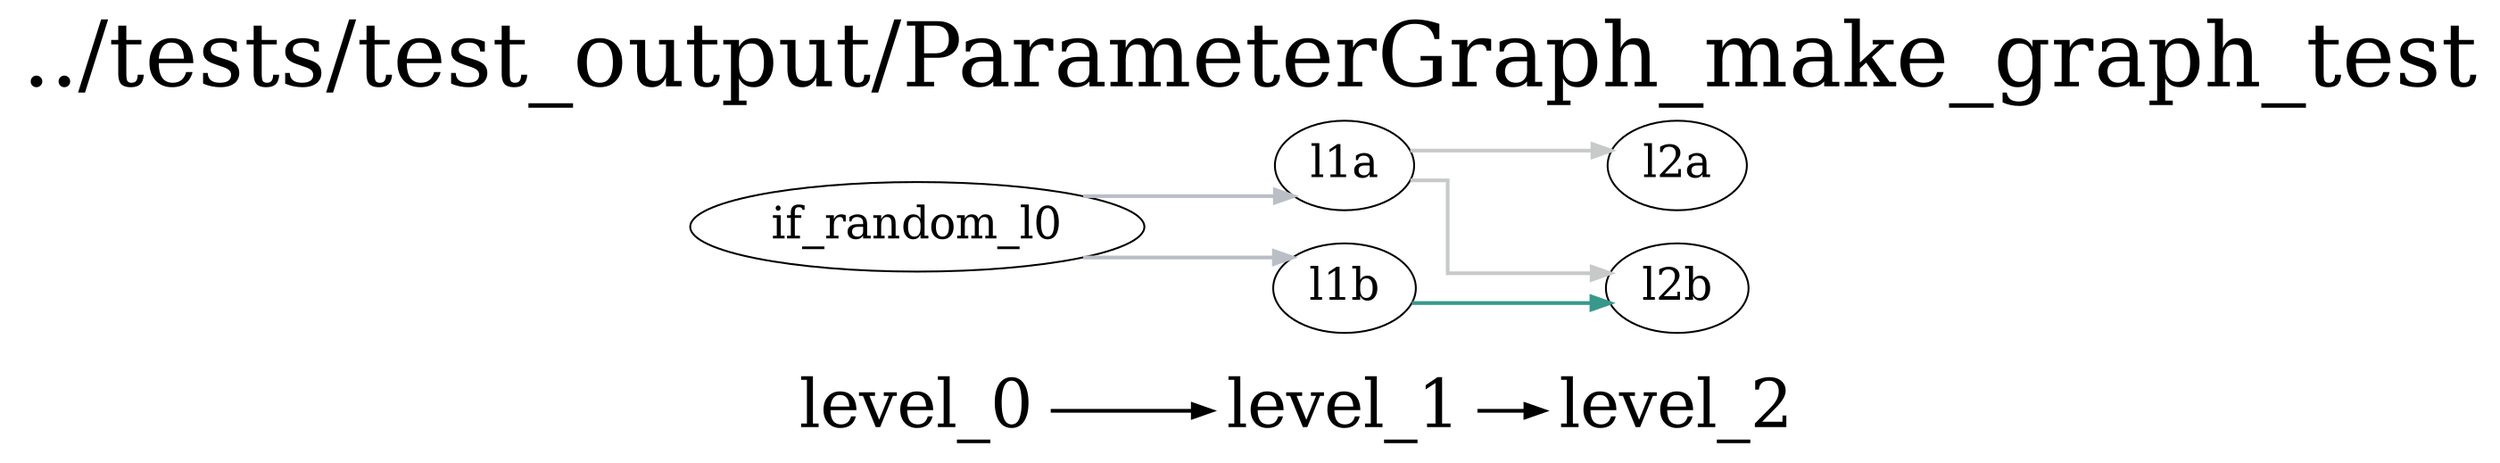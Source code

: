 digraph G {
          splines=ortho;
          fontsize = 48;
          rankdir = "LR";
          node[fontsize=24];
          edge[penwidth=2];
          {
          node [shape=plaintext fontsize=36];
          level_0 -> 
          level_1 -> 
          level_2
          }
          {rank = same;
          level_0;
          if_random_l0;
          }
          {rank = same;
          level_1;
          l1a;
          l1b;
          }
          {rank = same;
          level_2;
          l2a;
          l2b;
          }
          l1b -> l2b [color="#38988B"];
          if_random_l0 -> l1b [color="#BABEC6"];
          if_random_l0 -> l1a [color="#BABEC6"];
          l2b ;
          l1a -> l2b [color="#C8CACA"];
          l1a -> l2a [color="#C8CACA"];
          l2a ;
          labelloc = "t";
          label = "../tests/test_output/ParameterGraph_make_graph_test";
}